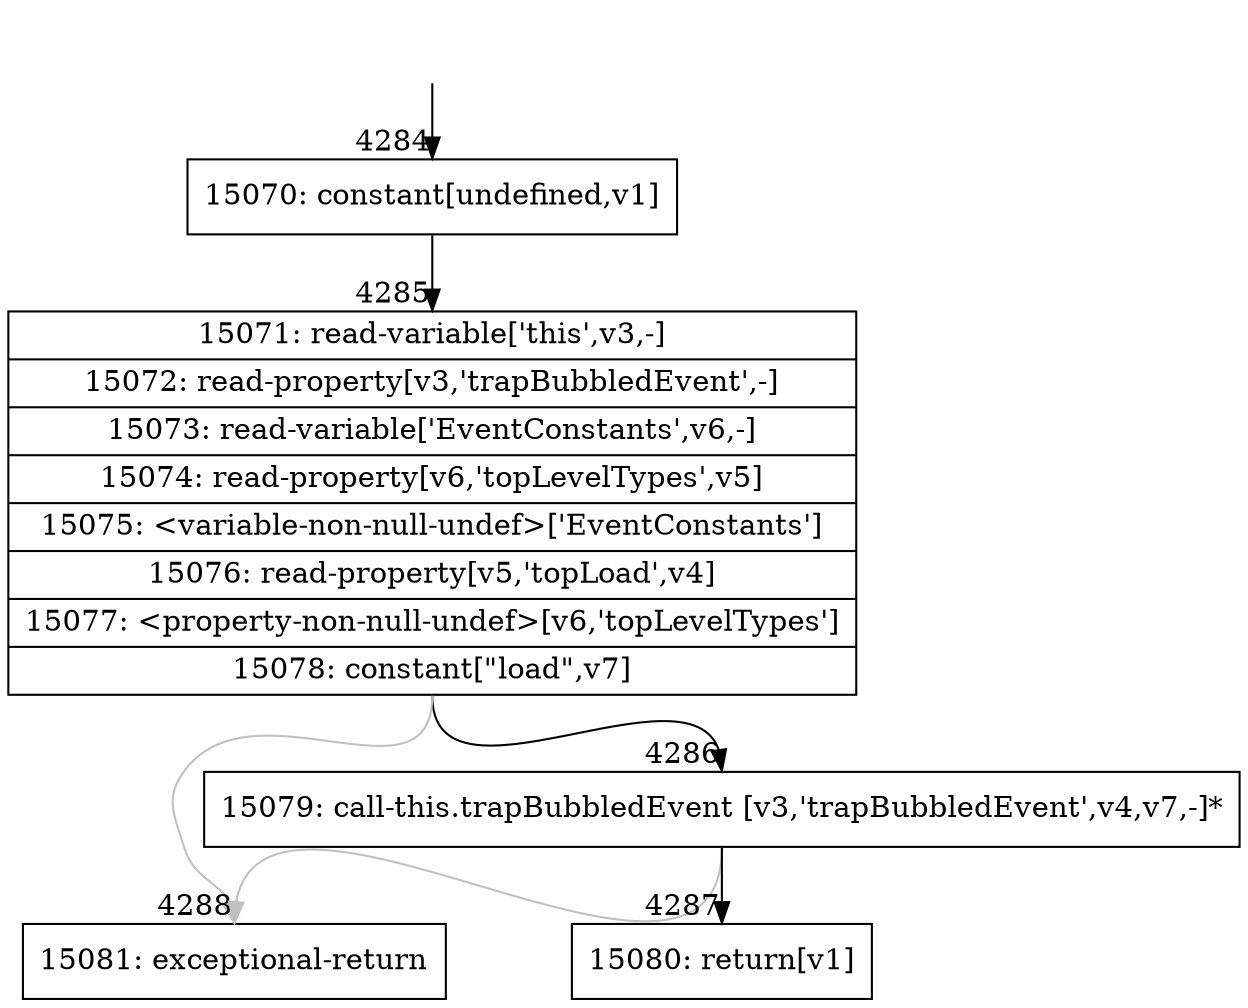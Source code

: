 digraph {
rankdir="TD"
BB_entry291[shape=none,label=""];
BB_entry291 -> BB4284 [tailport=s, headport=n, headlabel="    4284"]
BB4284 [shape=record label="{15070: constant[undefined,v1]}" ] 
BB4284 -> BB4285 [tailport=s, headport=n, headlabel="      4285"]
BB4285 [shape=record label="{15071: read-variable['this',v3,-]|15072: read-property[v3,'trapBubbledEvent',-]|15073: read-variable['EventConstants',v6,-]|15074: read-property[v6,'topLevelTypes',v5]|15075: \<variable-non-null-undef\>['EventConstants']|15076: read-property[v5,'topLoad',v4]|15077: \<property-non-null-undef\>[v6,'topLevelTypes']|15078: constant[\"load\",v7]}" ] 
BB4285 -> BB4286 [tailport=s, headport=n, headlabel="      4286"]
BB4285 -> BB4288 [tailport=s, headport=n, color=gray, headlabel="      4288"]
BB4286 [shape=record label="{15079: call-this.trapBubbledEvent [v3,'trapBubbledEvent',v4,v7,-]*}" ] 
BB4286 -> BB4287 [tailport=s, headport=n, headlabel="      4287"]
BB4286 -> BB4288 [tailport=s, headport=n, color=gray]
BB4287 [shape=record label="{15080: return[v1]}" ] 
BB4288 [shape=record label="{15081: exceptional-return}" ] 
//#$~ 8174
}
